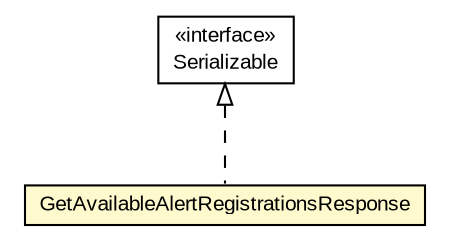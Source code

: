 #!/usr/local/bin/dot
#
# Class diagram 
# Generated by UMLGraph version R5_6-24-gf6e263 (http://www.umlgraph.org/)
#

digraph G {
	edge [fontname="arial",fontsize=10,labelfontname="arial",labelfontsize=10];
	node [fontname="arial",fontsize=10,shape=plaintext];
	nodesep=0.25;
	ranksep=0.5;
	// org.miloss.fgsms.services.interfaces.policyconfiguration.GetAvailableAlertRegistrationsResponse
	c454338 [label=<<table title="org.miloss.fgsms.services.interfaces.policyconfiguration.GetAvailableAlertRegistrationsResponse" border="0" cellborder="1" cellspacing="0" cellpadding="2" port="p" bgcolor="lemonChiffon" href="./GetAvailableAlertRegistrationsResponse.html">
		<tr><td><table border="0" cellspacing="0" cellpadding="1">
<tr><td align="center" balign="center"> GetAvailableAlertRegistrationsResponse </td></tr>
		</table></td></tr>
		</table>>, URL="./GetAvailableAlertRegistrationsResponse.html", fontname="arial", fontcolor="black", fontsize=10.0];
	//org.miloss.fgsms.services.interfaces.policyconfiguration.GetAvailableAlertRegistrationsResponse implements java.io.Serializable
	c454939:p -> c454338:p [dir=back,arrowtail=empty,style=dashed];
	// java.io.Serializable
	c454939 [label=<<table title="java.io.Serializable" border="0" cellborder="1" cellspacing="0" cellpadding="2" port="p" href="http://java.sun.com/j2se/1.4.2/docs/api/java/io/Serializable.html">
		<tr><td><table border="0" cellspacing="0" cellpadding="1">
<tr><td align="center" balign="center"> &#171;interface&#187; </td></tr>
<tr><td align="center" balign="center"> Serializable </td></tr>
		</table></td></tr>
		</table>>, URL="http://java.sun.com/j2se/1.4.2/docs/api/java/io/Serializable.html", fontname="arial", fontcolor="black", fontsize=10.0];
}

